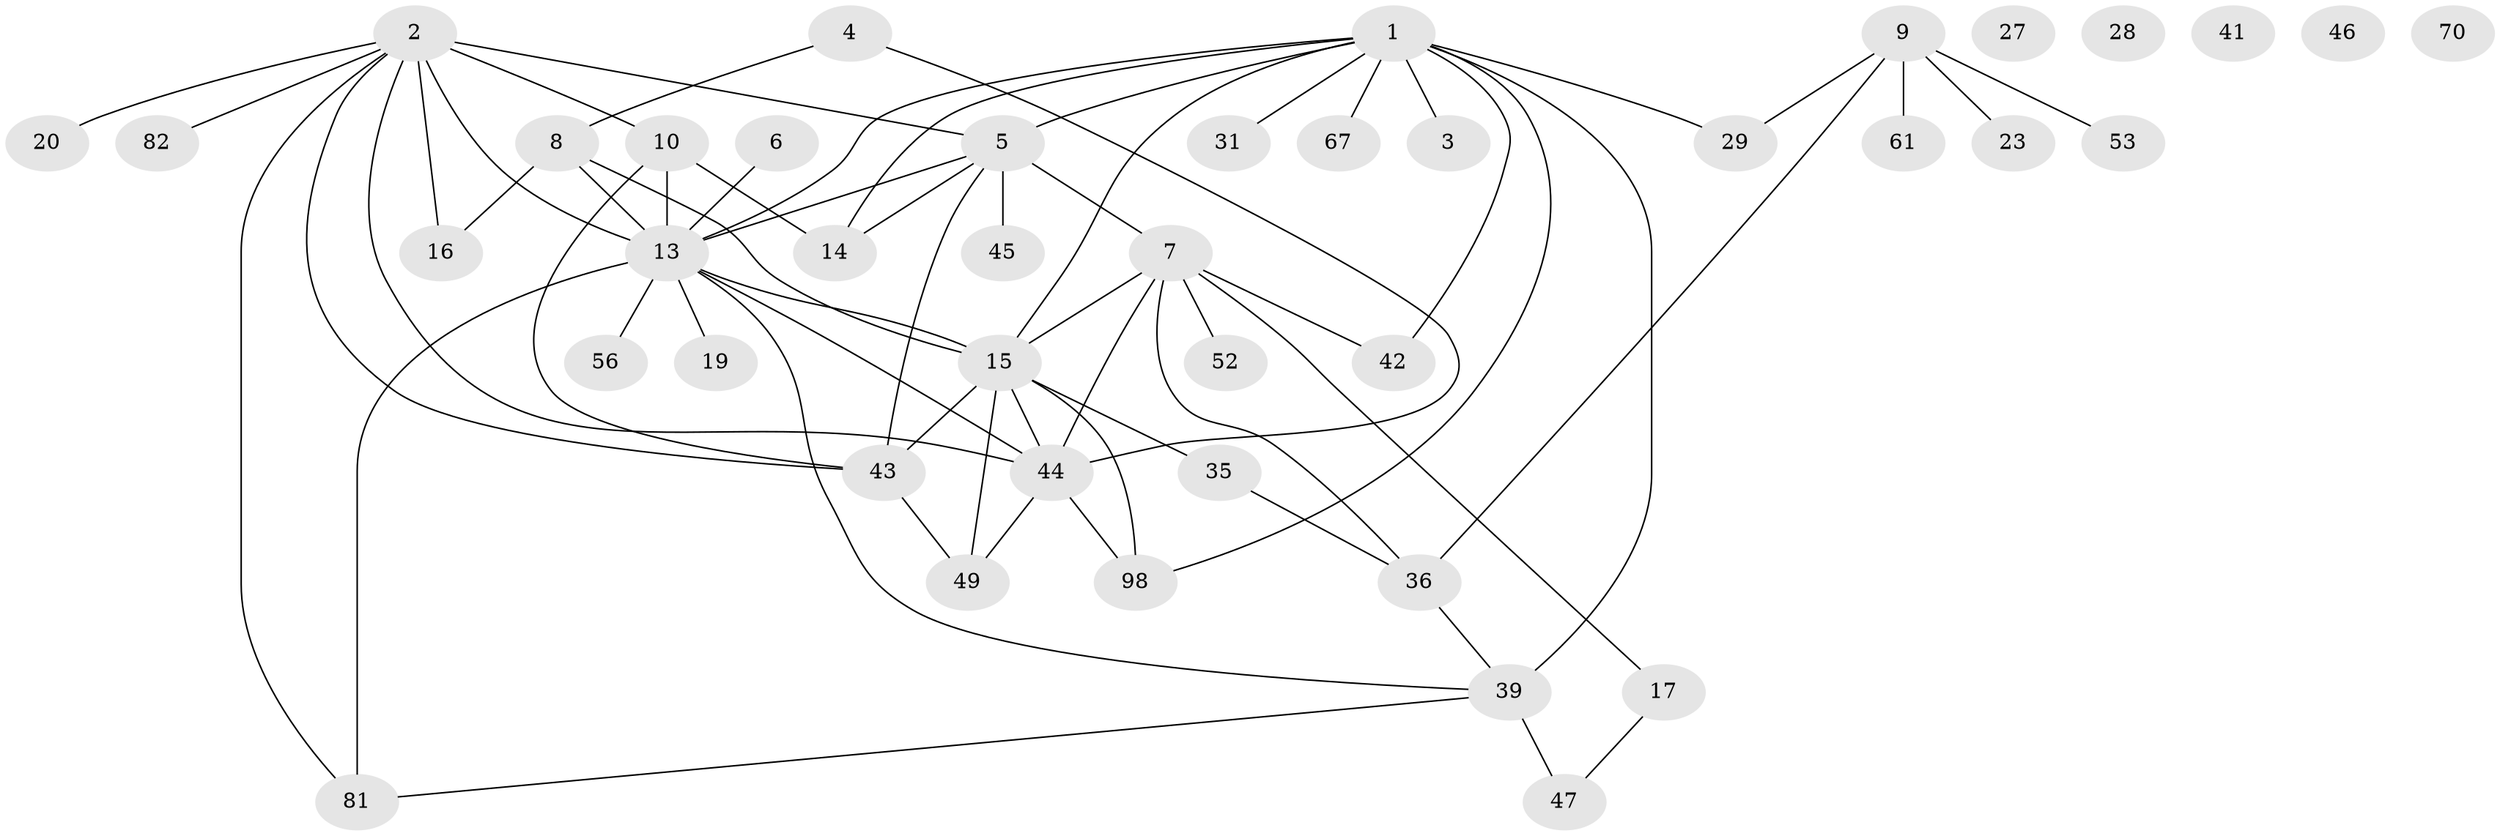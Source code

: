 // original degree distribution, {4: 0.1588785046728972, 2: 0.32710280373831774, 1: 0.205607476635514, 3: 0.16822429906542055, 6: 0.028037383177570093, 9: 0.009345794392523364, 0: 0.04672897196261682, 7: 0.009345794392523364, 5: 0.037383177570093455, 8: 0.009345794392523364}
// Generated by graph-tools (version 1.1) at 2025/16/03/04/25 18:16:40]
// undirected, 42 vertices, 64 edges
graph export_dot {
graph [start="1"]
  node [color=gray90,style=filled];
  1 [super="+90+65+11+59"];
  2 [super="+30+54"];
  3 [super="+32"];
  4;
  5 [super="+57+69+77+24"];
  6 [super="+92"];
  7 [super="+22+12"];
  8 [super="+78"];
  9 [super="+63+40"];
  10 [super="+26"];
  13 [super="+37+21+91"];
  14 [super="+102"];
  15 [super="+38"];
  16 [super="+25+107"];
  17 [super="+50"];
  19 [super="+34"];
  20;
  23 [super="+66"];
  27;
  28;
  29 [super="+96"];
  31 [super="+83"];
  35 [super="+60"];
  36 [super="+94+86+58"];
  39 [super="+99+76"];
  41;
  42;
  43 [super="+95"];
  44 [super="+93+48"];
  45;
  46;
  47 [super="+79"];
  49 [super="+89"];
  52;
  53;
  56;
  61 [super="+73"];
  67 [super="+80"];
  70;
  81;
  82;
  98 [super="+104"];
  1 -- 31;
  1 -- 42;
  1 -- 29;
  1 -- 15;
  1 -- 39 [weight=2];
  1 -- 98;
  1 -- 3;
  1 -- 5;
  1 -- 14;
  1 -- 67;
  1 -- 13;
  2 -- 43;
  2 -- 44;
  2 -- 13 [weight=3];
  2 -- 81;
  2 -- 82;
  2 -- 20;
  2 -- 10;
  2 -- 5;
  2 -- 16;
  4 -- 8;
  4 -- 44;
  5 -- 45;
  5 -- 13 [weight=2];
  5 -- 14;
  5 -- 43;
  5 -- 7;
  6 -- 13;
  7 -- 44 [weight=2];
  7 -- 36;
  7 -- 17;
  7 -- 52 [weight=2];
  7 -- 42;
  7 -- 15;
  8 -- 15;
  8 -- 16;
  8 -- 13;
  9 -- 36;
  9 -- 29;
  9 -- 61;
  9 -- 53;
  9 -- 23;
  10 -- 13 [weight=2];
  10 -- 43;
  10 -- 14;
  13 -- 56;
  13 -- 44;
  13 -- 15;
  13 -- 81;
  13 -- 19;
  13 -- 39;
  15 -- 98;
  15 -- 43;
  15 -- 49;
  15 -- 44;
  15 -- 35;
  17 -- 47;
  35 -- 36;
  36 -- 39;
  39 -- 81;
  39 -- 47;
  43 -- 49;
  44 -- 49;
  44 -- 98;
}
